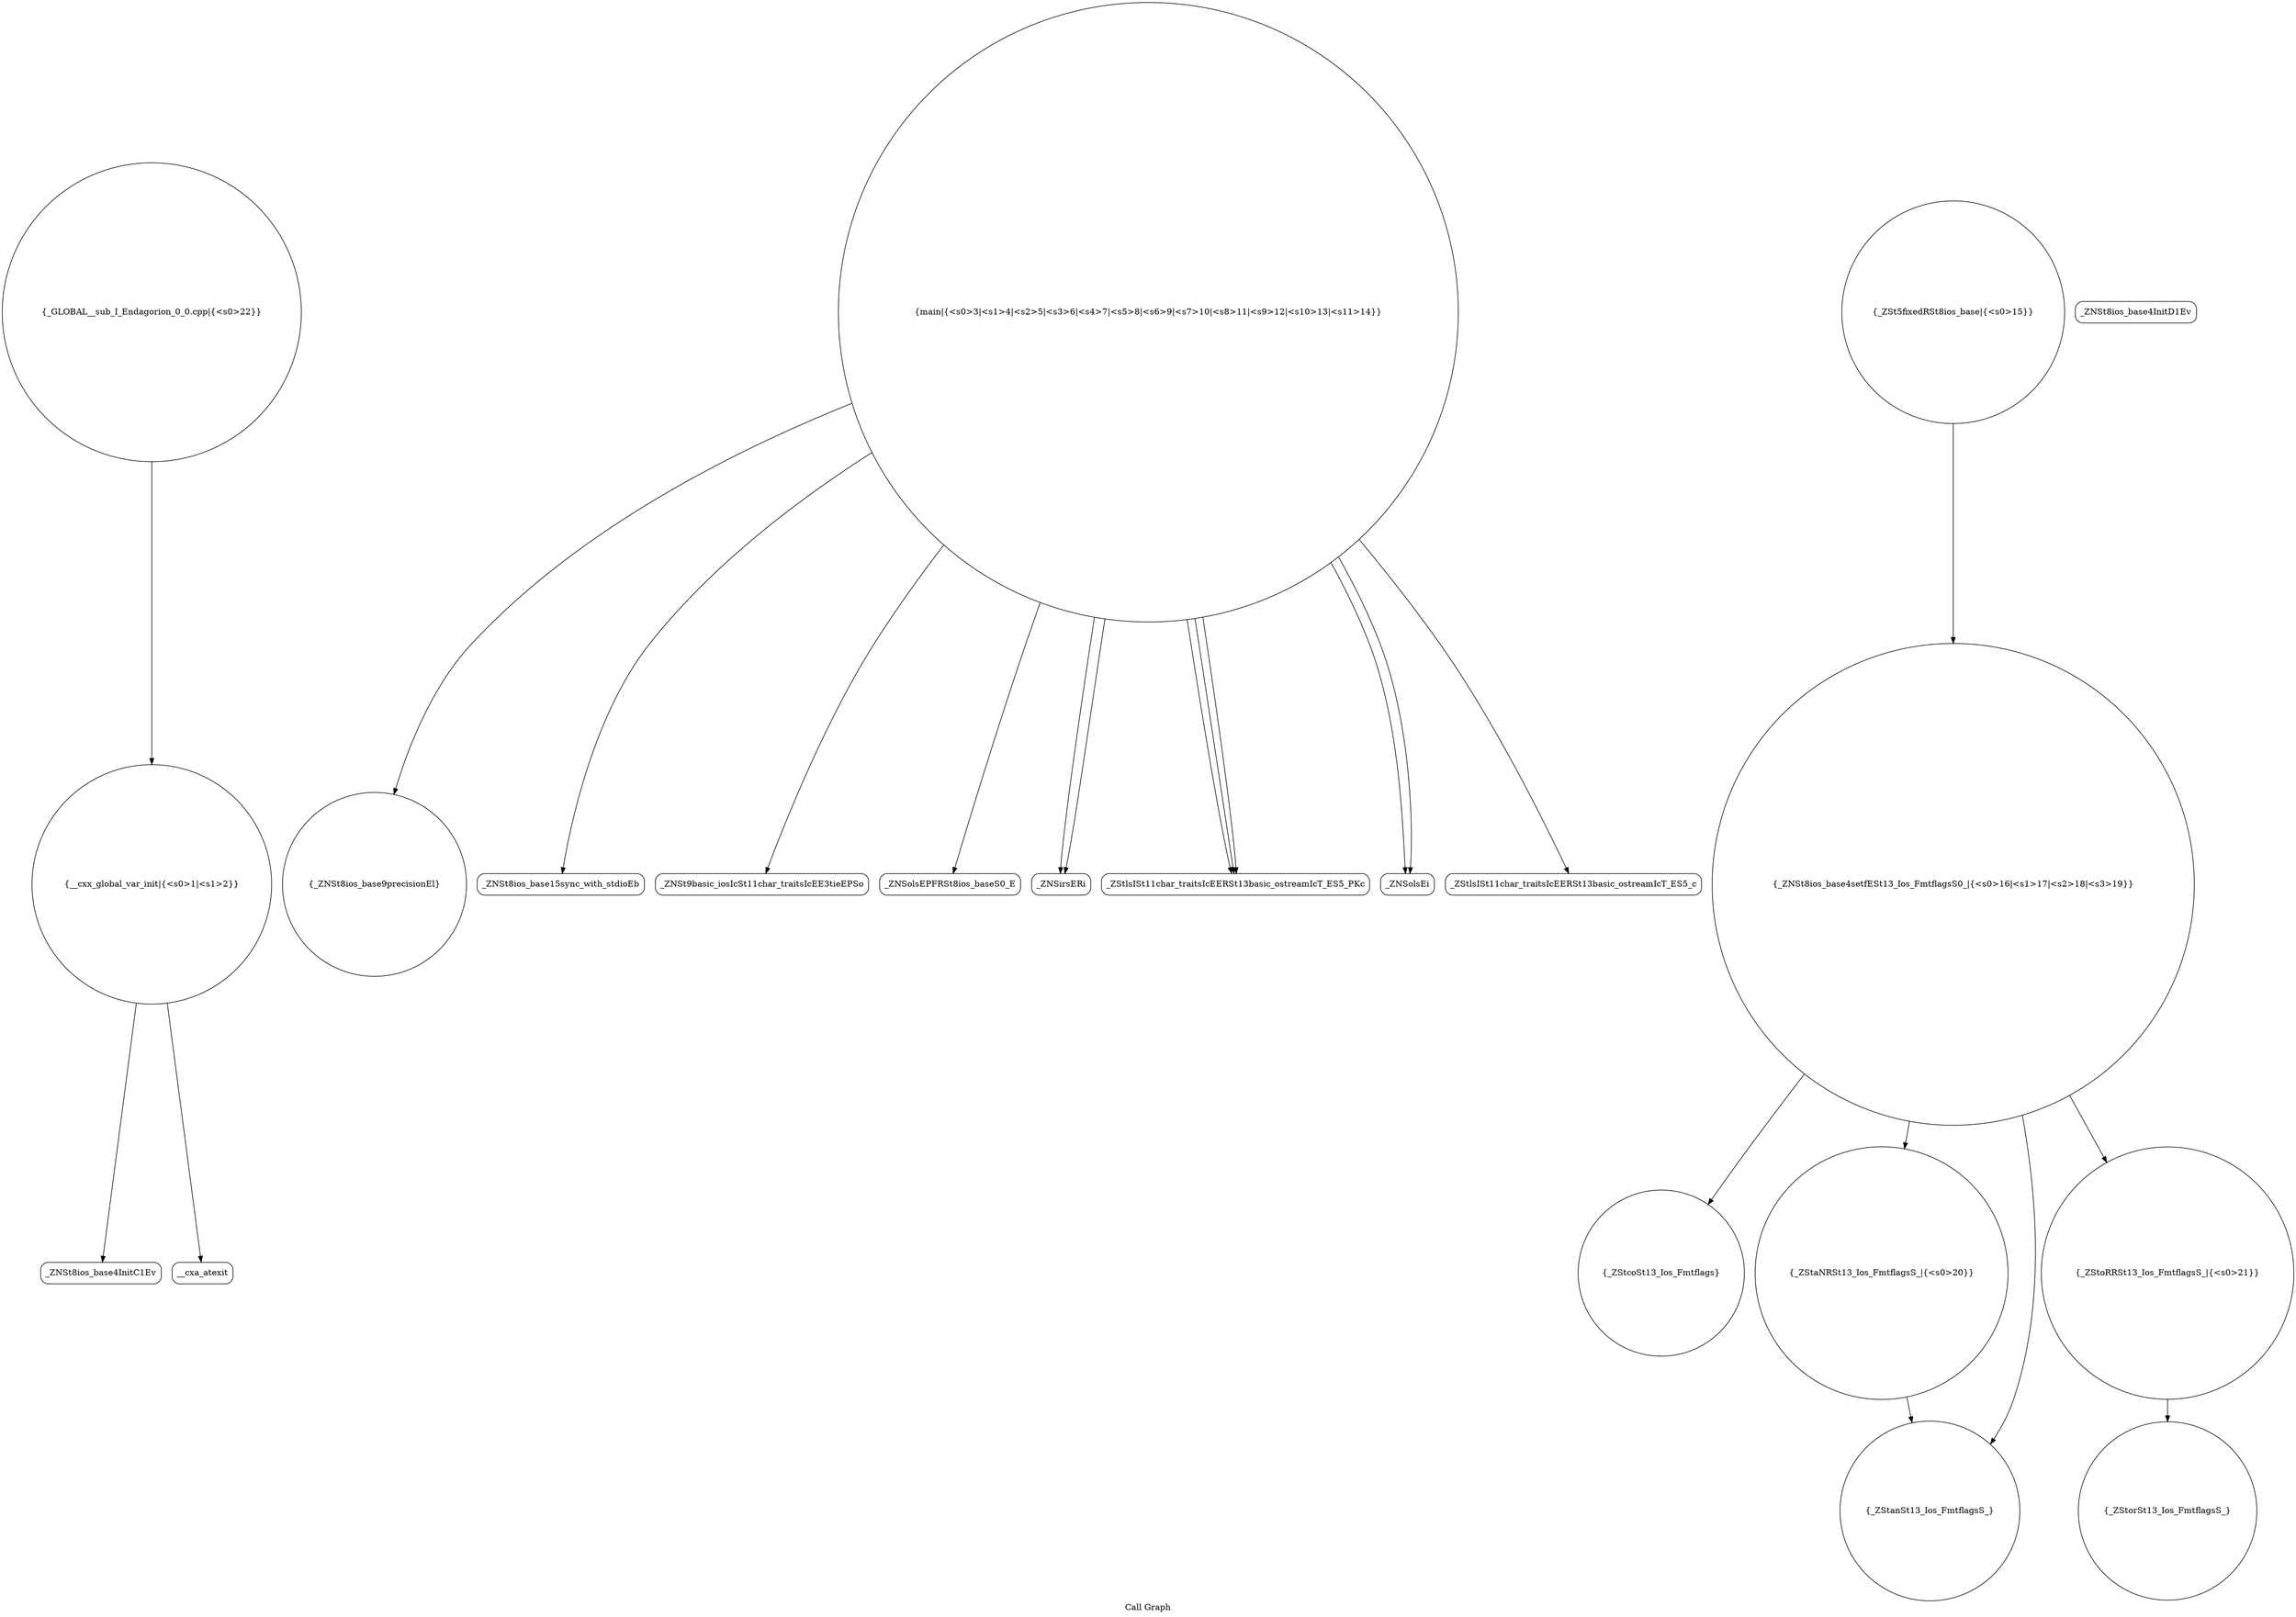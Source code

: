 digraph "Call Graph" {
	label="Call Graph";

	Node0x5617389fbfe0 [shape=record,shape=circle,label="{__cxx_global_var_init|{<s0>1|<s1>2}}"];
	Node0x5617389fbfe0:s0 -> Node0x5617389fc470[color=black];
	Node0x5617389fbfe0:s1 -> Node0x5617389fc570[color=black];
	Node0x5617389fc770 [shape=record,shape=circle,label="{_ZNSt8ios_base9precisionEl}"];
	Node0x5617389fcaf0 [shape=record,shape=circle,label="{_ZNSt8ios_base4setfESt13_Ios_FmtflagsS0_|{<s0>16|<s1>17|<s2>18|<s3>19}}"];
	Node0x5617389fcaf0:s0 -> Node0x5617389fcbf0[color=black];
	Node0x5617389fcaf0:s1 -> Node0x5617389fcb70[color=black];
	Node0x5617389fcaf0:s2 -> Node0x5617389fccf0[color=black];
	Node0x5617389fcaf0:s3 -> Node0x5617389fcc70[color=black];
	Node0x5617389fc4f0 [shape=record,shape=Mrecord,label="{_ZNSt8ios_base4InitD1Ev}"];
	Node0x5617389fc870 [shape=record,shape=circle,label="{_ZSt5fixedRSt8ios_base|{<s0>15}}"];
	Node0x5617389fc870:s0 -> Node0x5617389fcaf0[color=black];
	Node0x5617389fcbf0 [shape=record,shape=circle,label="{_ZStcoSt13_Ios_Fmtflags}"];
	Node0x5617389fc5f0 [shape=record,shape=circle,label="{main|{<s0>3|<s1>4|<s2>5|<s3>6|<s4>7|<s5>8|<s6>9|<s7>10|<s8>11|<s9>12|<s10>13|<s11>14}}"];
	Node0x5617389fc5f0:s0 -> Node0x5617389fc670[color=black];
	Node0x5617389fc5f0:s1 -> Node0x5617389fc6f0[color=black];
	Node0x5617389fc5f0:s2 -> Node0x5617389fc770[color=black];
	Node0x5617389fc5f0:s3 -> Node0x5617389fc7f0[color=black];
	Node0x5617389fc5f0:s4 -> Node0x5617389fc8f0[color=black];
	Node0x5617389fc5f0:s5 -> Node0x5617389fc970[color=black];
	Node0x5617389fc5f0:s6 -> Node0x5617389fc9f0[color=black];
	Node0x5617389fc5f0:s7 -> Node0x5617389fc970[color=black];
	Node0x5617389fc5f0:s8 -> Node0x5617389fc8f0[color=black];
	Node0x5617389fc5f0:s9 -> Node0x5617389fc970[color=black];
	Node0x5617389fc5f0:s10 -> Node0x5617389fc9f0[color=black];
	Node0x5617389fc5f0:s11 -> Node0x5617389fca70[color=black];
	Node0x5617389fc970 [shape=record,shape=Mrecord,label="{_ZStlsISt11char_traitsIcEERSt13basic_ostreamIcT_ES5_PKc}"];
	Node0x5617389fccf0 [shape=record,shape=circle,label="{_ZStanSt13_Ios_FmtflagsS_}"];
	Node0x5617389fc6f0 [shape=record,shape=Mrecord,label="{_ZNSt9basic_iosIcSt11char_traitsIcEE3tieEPSo}"];
	Node0x5617389fca70 [shape=record,shape=Mrecord,label="{_ZStlsISt11char_traitsIcEERSt13basic_ostreamIcT_ES5_c}"];
	Node0x5617389fcdf0 [shape=record,shape=circle,label="{_GLOBAL__sub_I_Endagorion_0_0.cpp|{<s0>22}}"];
	Node0x5617389fcdf0:s0 -> Node0x5617389fbfe0[color=black];
	Node0x5617389fc470 [shape=record,shape=Mrecord,label="{_ZNSt8ios_base4InitC1Ev}"];
	Node0x5617389fc7f0 [shape=record,shape=Mrecord,label="{_ZNSolsEPFRSt8ios_baseS0_E}"];
	Node0x5617389fcb70 [shape=record,shape=circle,label="{_ZStaNRSt13_Ios_FmtflagsS_|{<s0>20}}"];
	Node0x5617389fcb70:s0 -> Node0x5617389fccf0[color=black];
	Node0x5617389fc570 [shape=record,shape=Mrecord,label="{__cxa_atexit}"];
	Node0x5617389fc8f0 [shape=record,shape=Mrecord,label="{_ZNSirsERi}"];
	Node0x5617389fcc70 [shape=record,shape=circle,label="{_ZStoRRSt13_Ios_FmtflagsS_|{<s0>21}}"];
	Node0x5617389fcc70:s0 -> Node0x5617389fcd70[color=black];
	Node0x5617389fc670 [shape=record,shape=Mrecord,label="{_ZNSt8ios_base15sync_with_stdioEb}"];
	Node0x5617389fc9f0 [shape=record,shape=Mrecord,label="{_ZNSolsEi}"];
	Node0x5617389fcd70 [shape=record,shape=circle,label="{_ZStorSt13_Ios_FmtflagsS_}"];
}
